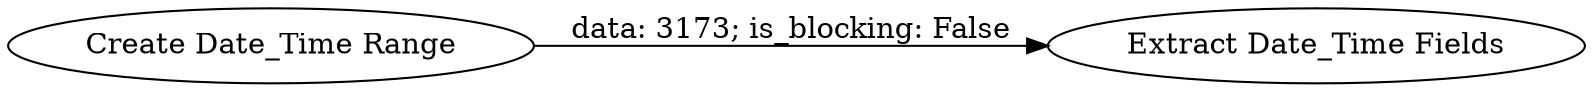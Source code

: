digraph {
	"6358096588263793310_245" [label="Create Date_Time Range"]
	"6358096588263793310_262" [label="Extract Date_Time Fields"]
	"6358096588263793310_245" -> "6358096588263793310_262" [label="data: 3173; is_blocking: False"]
	rankdir=LR
}
